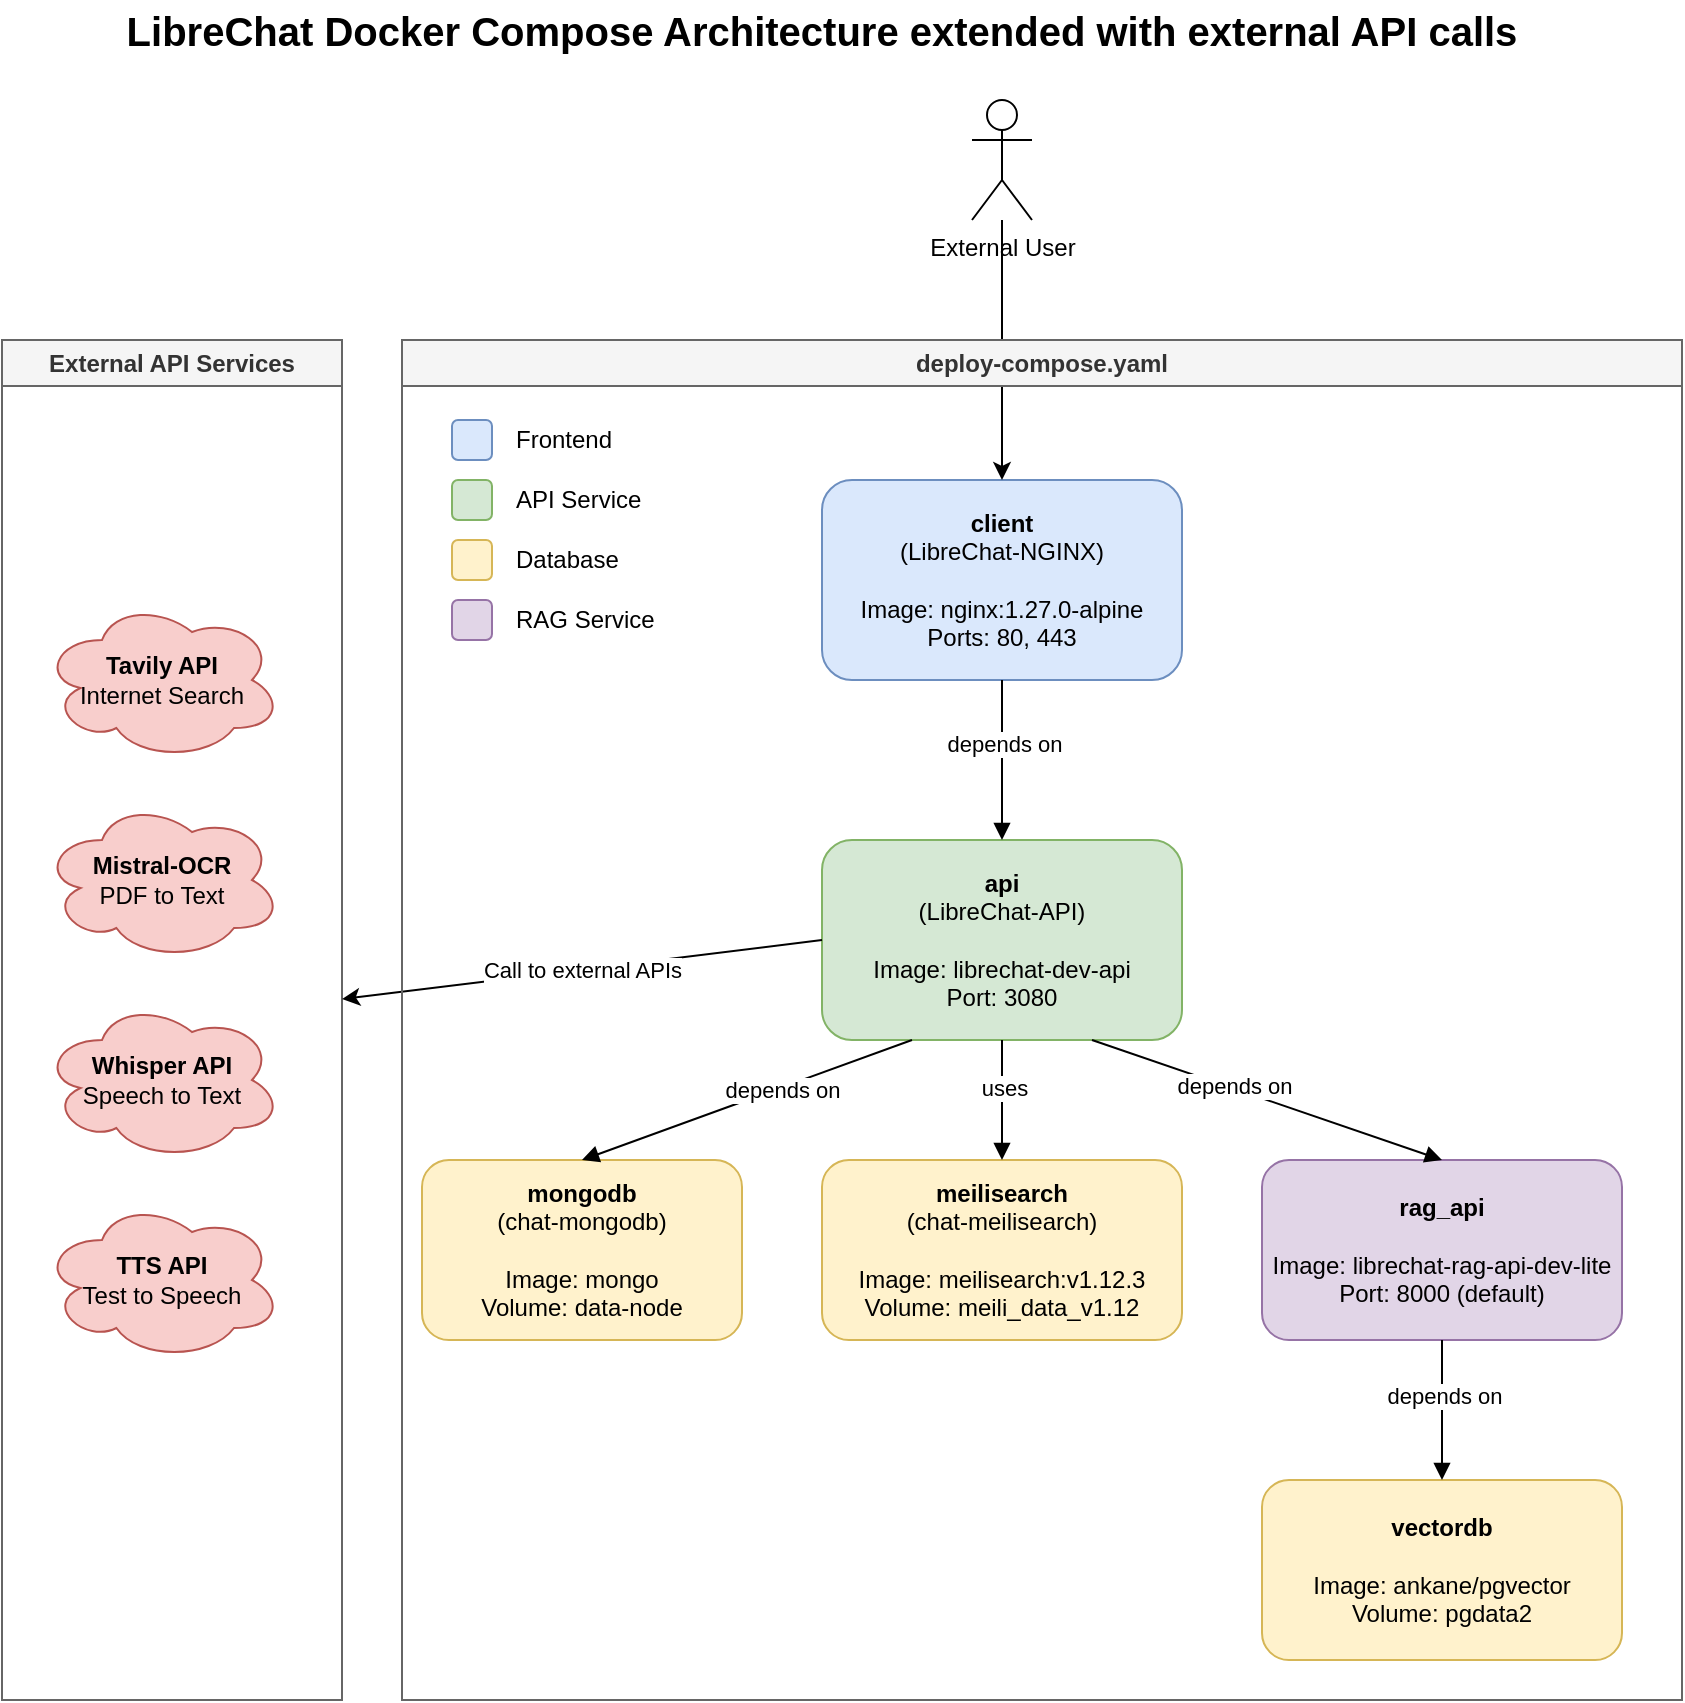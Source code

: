 <mxfile>
    <diagram id="docker-compose-diagram" name="Docker Compose Architecture">
        <mxGraphModel dx="1858" dy="1414" grid="1" gridSize="10" guides="1" tooltips="1" connect="1" arrows="1" fold="1" page="1" pageScale="1" pageWidth="850" pageHeight="1100" math="0" shadow="0">
            <root>
                <mxCell id="0"/>
                <mxCell id="1" parent="0"/>
                <mxCell id="client" value="&lt;b&gt;client&lt;/b&gt;&lt;br&gt;(LibreChat-NGINX)&lt;br&gt;&lt;br&gt;Image: nginx:1.27.0-alpine&lt;br&gt;Ports: 80, 443" style="rounded=1;whiteSpace=wrap;html=1;fillColor=#dae8fc;strokeColor=#6c8ebf;" parent="1" vertex="1">
                    <mxGeometry x="400" y="310" width="180" height="100" as="geometry"/>
                </mxCell>
                <mxCell id="api" value="&lt;b&gt;api&lt;/b&gt;&lt;br&gt;(LibreChat-API)&lt;br&gt;&lt;br&gt;Image: librechat-dev-api&lt;br&gt;Port: 3080" style="rounded=1;whiteSpace=wrap;html=1;fillColor=#d5e8d4;strokeColor=#82b366;" parent="1" vertex="1">
                    <mxGeometry x="400" y="490" width="180" height="100" as="geometry"/>
                </mxCell>
                <mxCell id="mongodb" value="&lt;b&gt;mongodb&lt;/b&gt;&lt;br&gt;(chat-mongodb)&lt;br&gt;&lt;br&gt;Image: mongo&lt;br&gt;Volume: data-node" style="rounded=1;whiteSpace=wrap;html=1;fillColor=#fff2cc;strokeColor=#d6b656;" parent="1" vertex="1">
                    <mxGeometry x="200" y="650" width="160" height="90" as="geometry"/>
                </mxCell>
                <mxCell id="meilisearch" value="&lt;b&gt;meilisearch&lt;/b&gt;&lt;br&gt;(chat-meilisearch)&lt;br&gt;&lt;br&gt;Image: meilisearch:v1.12.3&lt;br&gt;Volume: meili_data_v1.12" style="rounded=1;whiteSpace=wrap;html=1;fillColor=#fff2cc;strokeColor=#d6b656;" parent="1" vertex="1">
                    <mxGeometry x="400" y="650" width="180" height="90" as="geometry"/>
                </mxCell>
                <mxCell id="rag_api" value="&lt;b&gt;rag_api&lt;/b&gt;&lt;br&gt;&lt;br&gt;Image: librechat-rag-api-dev-lite&lt;br&gt;Port: 8000 (default)" style="rounded=1;whiteSpace=wrap;html=1;fillColor=#e1d5e7;strokeColor=#9673a6;" parent="1" vertex="1">
                    <mxGeometry x="620" y="650" width="180" height="90" as="geometry"/>
                </mxCell>
                <mxCell id="vectordb" value="&lt;b&gt;vectordb&lt;/b&gt;&lt;br&gt;&lt;br&gt;Image: ankane/pgvector&lt;br&gt;Volume: pgdata2" style="rounded=1;whiteSpace=wrap;html=1;fillColor=#fff2cc;strokeColor=#d6b656;" parent="1" vertex="1">
                    <mxGeometry x="620" y="810" width="180" height="90" as="geometry"/>
                </mxCell>
                <mxCell id="client-api" value="" style="endArrow=block;html=1;rounded=0;exitX=0.5;exitY=1;exitDx=0;exitDy=0;entryX=0.5;entryY=0;entryDx=0;entryDy=0;endFill=1;" parent="1" source="client" target="api" edge="1">
                    <mxGeometry width="50" height="50" relative="1" as="geometry">
                        <mxPoint x="440" y="590" as="sourcePoint"/>
                        <mxPoint x="490" y="540" as="targetPoint"/>
                    </mxGeometry>
                </mxCell>
                <mxCell id="client-api-label" value="depends on" style="edgeLabel;html=1;align=center;verticalAlign=middle;resizable=0;points=[];" parent="client-api" vertex="1" connectable="0">
                    <mxGeometry x="-0.2" y="1" relative="1" as="geometry">
                        <mxPoint as="offset"/>
                    </mxGeometry>
                </mxCell>
                <mxCell id="api-mongodb" value="" style="endArrow=block;html=1;rounded=0;exitX=0.25;exitY=1;exitDx=0;exitDy=0;entryX=0.5;entryY=0;entryDx=0;entryDy=0;endFill=1;" parent="1" source="api" target="mongodb" edge="1">
                    <mxGeometry width="50" height="50" relative="1" as="geometry">
                        <mxPoint x="440" y="590" as="sourcePoint"/>
                        <mxPoint x="490" y="540" as="targetPoint"/>
                    </mxGeometry>
                </mxCell>
                <mxCell id="api-mongodb-label" value="depends on" style="edgeLabel;html=1;align=center;verticalAlign=middle;resizable=0;points=[];" parent="api-mongodb" vertex="1" connectable="0">
                    <mxGeometry x="-0.2" y="1" relative="1" as="geometry">
                        <mxPoint as="offset"/>
                    </mxGeometry>
                </mxCell>
                <mxCell id="api-meilisearch" value="" style="endArrow=block;html=1;rounded=0;exitX=0.5;exitY=1;exitDx=0;exitDy=0;entryX=0.5;entryY=0;entryDx=0;entryDy=0;endFill=1;" parent="1" source="api" target="meilisearch" edge="1">
                    <mxGeometry width="50" height="50" relative="1" as="geometry">
                        <mxPoint x="440" y="590" as="sourcePoint"/>
                        <mxPoint x="490" y="540" as="targetPoint"/>
                    </mxGeometry>
                </mxCell>
                <mxCell id="api-meilisearch-label" value="uses" style="edgeLabel;html=1;align=center;verticalAlign=middle;resizable=0;points=[];" parent="api-meilisearch" vertex="1" connectable="0">
                    <mxGeometry x="-0.2" y="1" relative="1" as="geometry">
                        <mxPoint as="offset"/>
                    </mxGeometry>
                </mxCell>
                <mxCell id="api-rag" value="" style="endArrow=block;html=1;rounded=0;exitX=0.75;exitY=1;exitDx=0;exitDy=0;entryX=0.5;entryY=0;entryDx=0;entryDy=0;endFill=1;" parent="1" source="api" target="rag_api" edge="1">
                    <mxGeometry width="50" height="50" relative="1" as="geometry">
                        <mxPoint x="440" y="590" as="sourcePoint"/>
                        <mxPoint x="490" y="540" as="targetPoint"/>
                    </mxGeometry>
                </mxCell>
                <mxCell id="api-rag-label" value="depends on" style="edgeLabel;html=1;align=center;verticalAlign=middle;resizable=0;points=[];" parent="api-rag" vertex="1" connectable="0">
                    <mxGeometry x="-0.2" y="1" relative="1" as="geometry">
                        <mxPoint as="offset"/>
                    </mxGeometry>
                </mxCell>
                <mxCell id="rag-vectordb" value="" style="endArrow=block;html=1;rounded=0;exitX=0.5;exitY=1;exitDx=0;exitDy=0;entryX=0.5;entryY=0;entryDx=0;entryDy=0;endFill=1;" parent="1" source="rag_api" target="vectordb" edge="1">
                    <mxGeometry width="50" height="50" relative="1" as="geometry">
                        <mxPoint x="440" y="590" as="sourcePoint"/>
                        <mxPoint x="490" y="540" as="targetPoint"/>
                    </mxGeometry>
                </mxCell>
                <mxCell id="rag-vectordb-label" value="depends on" style="edgeLabel;html=1;align=center;verticalAlign=middle;resizable=0;points=[];" parent="rag-vectordb" vertex="1" connectable="0">
                    <mxGeometry x="-0.2" y="1" relative="1" as="geometry">
                        <mxPoint as="offset"/>
                    </mxGeometry>
                </mxCell>
                <mxCell id="title" value="&lt;font style=&quot;font-size: 20px;&quot;&gt;&lt;b&gt;LibreChat Docker Compose Architecture&amp;nbsp;&lt;/b&gt;&lt;/font&gt;&lt;b style=&quot;font-size: 20px; background-color: transparent;&quot;&gt;extended with external API calls&lt;/b&gt;" style="text;html=1;strokeColor=none;fillColor=none;align=center;verticalAlign=middle;whiteSpace=wrap;rounded=0;" parent="1" vertex="1">
                    <mxGeometry x="20" y="70" width="760" height="30" as="geometry"/>
                </mxCell>
                <mxCell id="user" value="External User" style="shape=umlActor;verticalLabelPosition=bottom;verticalAlign=top;html=1;outlineConnect=0;" parent="1" vertex="1">
                    <mxGeometry x="475" y="120" width="30" height="60" as="geometry"/>
                </mxCell>
                <mxCell id="user-client" value="" style="endArrow=classic;html=1;rounded=0;entryX=0.5;entryY=0;entryDx=0;entryDy=0;" parent="1" source="user" target="client" edge="1">
                    <mxGeometry width="50" height="50" relative="1" as="geometry">
                        <mxPoint x="440" y="590" as="sourcePoint"/>
                        <mxPoint x="490" y="540" as="targetPoint"/>
                    </mxGeometry>
                </mxCell>
                <mxCell id="legend-title" value="&lt;b&gt;Legend&lt;/b&gt;" style="text;html=1;strokeColor=none;fillColor=none;align=left;verticalAlign=middle;whiteSpace=wrap;rounded=0;" parent="1" vertex="1">
                    <mxGeometry x="215" y="240" width="100" height="30" as="geometry"/>
                </mxCell>
                <mxCell id="legend-frontend" value="" style="rounded=1;whiteSpace=wrap;html=1;fillColor=#dae8fc;strokeColor=#6c8ebf;" parent="1" vertex="1">
                    <mxGeometry x="215" y="280" width="20" height="20" as="geometry"/>
                </mxCell>
                <mxCell id="legend-frontend-text" value="Frontend" style="text;html=1;strokeColor=none;fillColor=none;align=left;verticalAlign=middle;whiteSpace=wrap;rounded=0;" parent="1" vertex="1">
                    <mxGeometry x="245" y="275" width="100" height="30" as="geometry"/>
                </mxCell>
                <mxCell id="legend-api" value="" style="rounded=1;whiteSpace=wrap;html=1;fillColor=#d5e8d4;strokeColor=#82b366;" parent="1" vertex="1">
                    <mxGeometry x="215" y="310" width="20" height="20" as="geometry"/>
                </mxCell>
                <mxCell id="legend-api-text" value="API Service" style="text;html=1;strokeColor=none;fillColor=none;align=left;verticalAlign=middle;whiteSpace=wrap;rounded=0;" parent="1" vertex="1">
                    <mxGeometry x="245" y="305" width="100" height="30" as="geometry"/>
                </mxCell>
                <mxCell id="legend-database" value="" style="rounded=1;whiteSpace=wrap;html=1;fillColor=#fff2cc;strokeColor=#d6b656;" parent="1" vertex="1">
                    <mxGeometry x="215" y="340" width="20" height="20" as="geometry"/>
                </mxCell>
                <mxCell id="legend-database-text" value="Database" style="text;html=1;strokeColor=none;fillColor=none;align=left;verticalAlign=middle;whiteSpace=wrap;rounded=0;" parent="1" vertex="1">
                    <mxGeometry x="245" y="335" width="100" height="30" as="geometry"/>
                </mxCell>
                <mxCell id="legend-rag" value="" style="rounded=1;whiteSpace=wrap;html=1;fillColor=#e1d5e7;strokeColor=#9673a6;" parent="1" vertex="1">
                    <mxGeometry x="215" y="370" width="20" height="20" as="geometry"/>
                </mxCell>
                <mxCell id="legend-rag-text" value="RAG Service" style="text;html=1;strokeColor=none;fillColor=none;align=left;verticalAlign=middle;whiteSpace=wrap;rounded=0;" parent="1" vertex="1">
                    <mxGeometry x="245" y="365" width="100" height="30" as="geometry"/>
                </mxCell>
                <mxCell id="external-apis-group" value="External API Services" style="swimlane;whiteSpace=wrap;html=1;fillColor=#f5f5f5;strokeColor=#666666;fontColor=#333333;" vertex="1" parent="1">
                    <mxGeometry x="-10" y="240" width="170" height="680" as="geometry">
                        <mxRectangle x="10" y="300" width="160" height="30" as="alternateBounds"/>
                    </mxGeometry>
                </mxCell>
                <mxCell id="4" value="&lt;b&gt;TTS API&lt;/b&gt;&lt;br&gt;Test to Speech" style="ellipse;shape=cloud;whiteSpace=wrap;html=1;fillColor=#f8cecc;strokeColor=#b85450;" vertex="1" parent="external-apis-group">
                    <mxGeometry x="20" y="430" width="120" height="80" as="geometry"/>
                </mxCell>
                <mxCell id="tavily" value="&lt;b&gt;Tavily API&lt;/b&gt;&lt;br&gt;Internet Search" style="ellipse;shape=cloud;whiteSpace=wrap;html=1;fillColor=#f8cecc;strokeColor=#b85450;" vertex="1" parent="1">
                    <mxGeometry x="10" y="370" width="120" height="80" as="geometry"/>
                </mxCell>
                <mxCell id="mistral-ocr" value="&lt;b&gt;Mistral-OCR&lt;/b&gt;&lt;br&gt;PDF to Text" style="ellipse;shape=cloud;whiteSpace=wrap;html=1;fillColor=#f8cecc;strokeColor=#b85450;" vertex="1" parent="1">
                    <mxGeometry x="10" y="470" width="120" height="80" as="geometry"/>
                </mxCell>
                <mxCell id="whisper-api" value="&lt;b&gt;Whisper API&lt;/b&gt;&lt;br&gt;Speech to Text" style="ellipse;shape=cloud;whiteSpace=wrap;html=1;fillColor=#f8cecc;strokeColor=#b85450;" vertex="1" parent="1">
                    <mxGeometry x="10" y="570" width="120" height="80" as="geometry"/>
                </mxCell>
                <mxCell id="api-tavily" value="Call to external APIs" style="endArrow=classic;startArrow=none;html=1;rounded=0;startFill=0;exitX=0;exitY=0.5;exitDx=0;exitDy=0;" edge="1" parent="1" source="api" target="external-apis-group">
                    <mxGeometry width="50" height="50" relative="1" as="geometry">
                        <mxPoint x="180" y="572.459" as="targetPoint"/>
                    </mxGeometry>
                </mxCell>
                <mxCell id="2" value="deploy-compose.yaml" style="swimlane;whiteSpace=wrap;html=1;fillColor=#f5f5f5;strokeColor=#666666;fontColor=#333333;" vertex="1" parent="1">
                    <mxGeometry x="190" y="240" width="640" height="680" as="geometry">
                        <mxRectangle x="10" y="300" width="160" height="30" as="alternateBounds"/>
                    </mxGeometry>
                </mxCell>
            </root>
        </mxGraphModel>
    </diagram>
</mxfile>